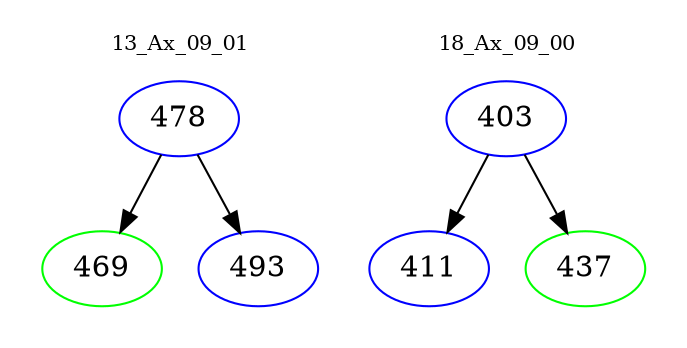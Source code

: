 digraph{
subgraph cluster_0 {
color = white
label = "13_Ax_09_01";
fontsize=10;
T0_478 [label="478", color="blue"]
T0_478 -> T0_469 [color="black"]
T0_469 [label="469", color="green"]
T0_478 -> T0_493 [color="black"]
T0_493 [label="493", color="blue"]
}
subgraph cluster_1 {
color = white
label = "18_Ax_09_00";
fontsize=10;
T1_403 [label="403", color="blue"]
T1_403 -> T1_411 [color="black"]
T1_411 [label="411", color="blue"]
T1_403 -> T1_437 [color="black"]
T1_437 [label="437", color="green"]
}
}
